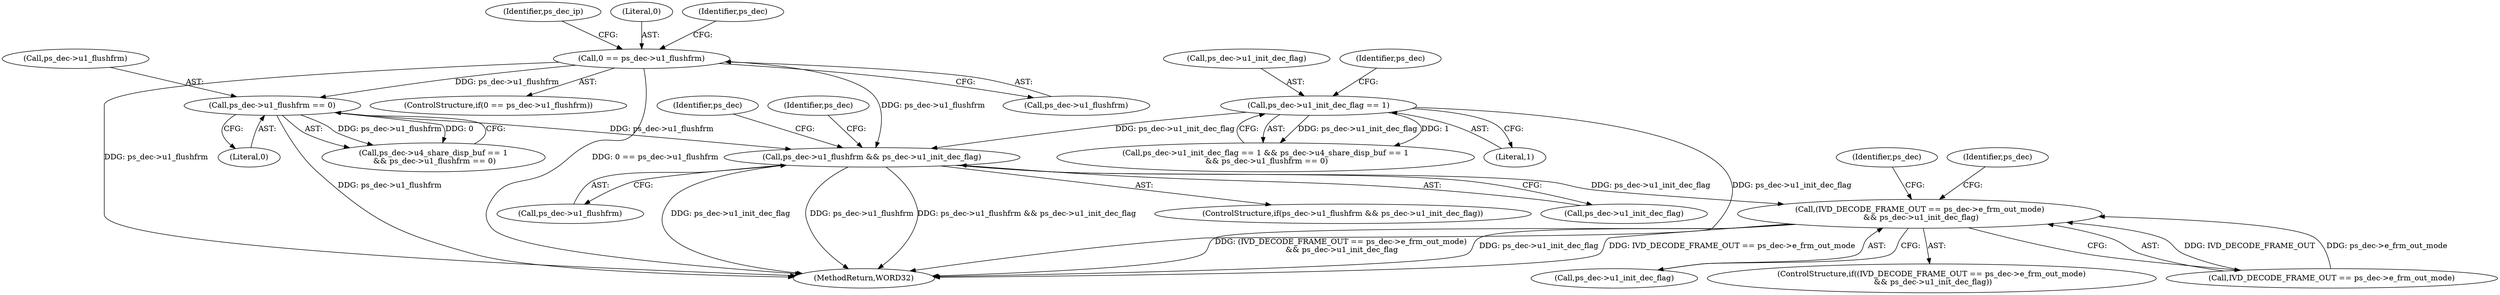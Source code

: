 digraph "0_Android_e629194c62a9a129ce378e08cb1059a8a53f1795@pointer" {
"1000705" [label="(Call,ps_dec->u1_flushfrm && ps_dec->u1_init_dec_flag)"];
"1000253" [label="(Call,0 == ps_dec->u1_flushfrm)"];
"1000542" [label="(Call,ps_dec->u1_flushfrm == 0)"];
"1000531" [label="(Call,ps_dec->u1_init_dec_flag == 1)"];
"1001966" [label="(Call,(IVD_DECODE_FRAME_OUT == ps_dec->e_frm_out_mode)\n && ps_dec->u1_init_dec_flag)"];
"1001972" [label="(Call,ps_dec->u1_init_dec_flag)"];
"1001966" [label="(Call,(IVD_DECODE_FRAME_OUT == ps_dec->e_frm_out_mode)\n && ps_dec->u1_init_dec_flag)"];
"1000535" [label="(Literal,1)"];
"1000706" [label="(Call,ps_dec->u1_flushfrm)"];
"1000255" [label="(Call,ps_dec->u1_flushfrm)"];
"1000252" [label="(ControlStructure,if(0 == ps_dec->u1_flushfrm))"];
"1000536" [label="(Call,ps_dec->u4_share_disp_buf == 1\n && ps_dec->u1_flushfrm == 0)"];
"1000262" [label="(Identifier,ps_dec_ip)"];
"1002124" [label="(MethodReturn,WORD32)"];
"1000539" [label="(Identifier,ps_dec)"];
"1000704" [label="(ControlStructure,if(ps_dec->u1_flushfrm && ps_dec->u1_init_dec_flag))"];
"1000709" [label="(Call,ps_dec->u1_init_dec_flag)"];
"1001965" [label="(ControlStructure,if((IVD_DECODE_FRAME_OUT == ps_dec->e_frm_out_mode)\n && ps_dec->u1_init_dec_flag))"];
"1002005" [label="(Identifier,ps_dec)"];
"1000532" [label="(Call,ps_dec->u1_init_dec_flag)"];
"1000530" [label="(Call,ps_dec->u1_init_dec_flag == 1 && ps_dec->u4_share_disp_buf == 1\n && ps_dec->u1_flushfrm == 0)"];
"1000705" [label="(Call,ps_dec->u1_flushfrm && ps_dec->u1_init_dec_flag)"];
"1000546" [label="(Literal,0)"];
"1001967" [label="(Call,IVD_DECODE_FRAME_OUT == ps_dec->e_frm_out_mode)"];
"1000543" [label="(Call,ps_dec->u1_flushfrm)"];
"1000531" [label="(Call,ps_dec->u1_init_dec_flag == 1)"];
"1000892" [label="(Identifier,ps_dec)"];
"1000254" [label="(Literal,0)"];
"1001977" [label="(Identifier,ps_dec)"];
"1000253" [label="(Call,0 == ps_dec->u1_flushfrm)"];
"1000303" [label="(Identifier,ps_dec)"];
"1000542" [label="(Call,ps_dec->u1_flushfrm == 0)"];
"1000714" [label="(Identifier,ps_dec)"];
"1000705" -> "1000704"  [label="AST: "];
"1000705" -> "1000706"  [label="CFG: "];
"1000705" -> "1000709"  [label="CFG: "];
"1000706" -> "1000705"  [label="AST: "];
"1000709" -> "1000705"  [label="AST: "];
"1000714" -> "1000705"  [label="CFG: "];
"1000892" -> "1000705"  [label="CFG: "];
"1000705" -> "1002124"  [label="DDG: ps_dec->u1_init_dec_flag"];
"1000705" -> "1002124"  [label="DDG: ps_dec->u1_flushfrm"];
"1000705" -> "1002124"  [label="DDG: ps_dec->u1_flushfrm && ps_dec->u1_init_dec_flag"];
"1000253" -> "1000705"  [label="DDG: ps_dec->u1_flushfrm"];
"1000542" -> "1000705"  [label="DDG: ps_dec->u1_flushfrm"];
"1000531" -> "1000705"  [label="DDG: ps_dec->u1_init_dec_flag"];
"1000705" -> "1001966"  [label="DDG: ps_dec->u1_init_dec_flag"];
"1000253" -> "1000252"  [label="AST: "];
"1000253" -> "1000255"  [label="CFG: "];
"1000254" -> "1000253"  [label="AST: "];
"1000255" -> "1000253"  [label="AST: "];
"1000262" -> "1000253"  [label="CFG: "];
"1000303" -> "1000253"  [label="CFG: "];
"1000253" -> "1002124"  [label="DDG: 0 == ps_dec->u1_flushfrm"];
"1000253" -> "1002124"  [label="DDG: ps_dec->u1_flushfrm"];
"1000253" -> "1000542"  [label="DDG: ps_dec->u1_flushfrm"];
"1000542" -> "1000536"  [label="AST: "];
"1000542" -> "1000546"  [label="CFG: "];
"1000543" -> "1000542"  [label="AST: "];
"1000546" -> "1000542"  [label="AST: "];
"1000536" -> "1000542"  [label="CFG: "];
"1000542" -> "1002124"  [label="DDG: ps_dec->u1_flushfrm"];
"1000542" -> "1000536"  [label="DDG: ps_dec->u1_flushfrm"];
"1000542" -> "1000536"  [label="DDG: 0"];
"1000531" -> "1000530"  [label="AST: "];
"1000531" -> "1000535"  [label="CFG: "];
"1000532" -> "1000531"  [label="AST: "];
"1000535" -> "1000531"  [label="AST: "];
"1000539" -> "1000531"  [label="CFG: "];
"1000530" -> "1000531"  [label="CFG: "];
"1000531" -> "1002124"  [label="DDG: ps_dec->u1_init_dec_flag"];
"1000531" -> "1000530"  [label="DDG: ps_dec->u1_init_dec_flag"];
"1000531" -> "1000530"  [label="DDG: 1"];
"1001966" -> "1001965"  [label="AST: "];
"1001966" -> "1001967"  [label="CFG: "];
"1001966" -> "1001972"  [label="CFG: "];
"1001967" -> "1001966"  [label="AST: "];
"1001972" -> "1001966"  [label="AST: "];
"1001977" -> "1001966"  [label="CFG: "];
"1002005" -> "1001966"  [label="CFG: "];
"1001966" -> "1002124"  [label="DDG: (IVD_DECODE_FRAME_OUT == ps_dec->e_frm_out_mode)\n && ps_dec->u1_init_dec_flag"];
"1001966" -> "1002124"  [label="DDG: ps_dec->u1_init_dec_flag"];
"1001966" -> "1002124"  [label="DDG: IVD_DECODE_FRAME_OUT == ps_dec->e_frm_out_mode"];
"1001967" -> "1001966"  [label="DDG: IVD_DECODE_FRAME_OUT"];
"1001967" -> "1001966"  [label="DDG: ps_dec->e_frm_out_mode"];
}
